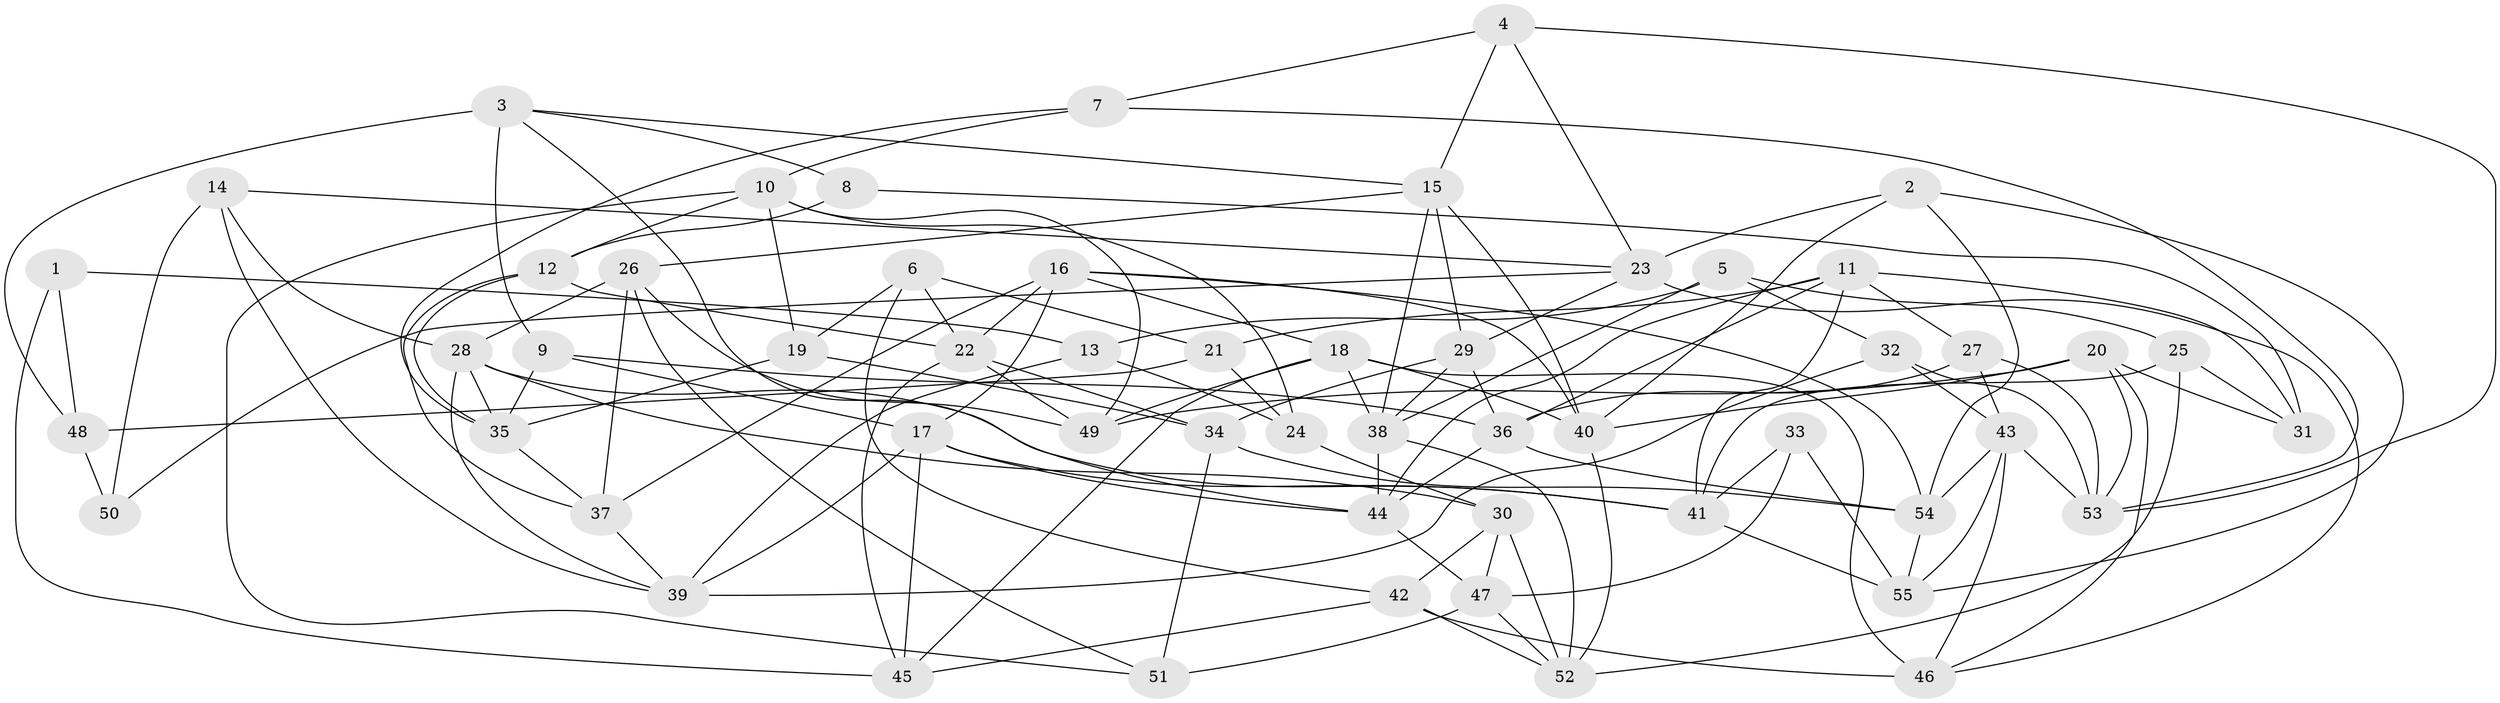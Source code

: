 // original degree distribution, {4: 1.0}
// Generated by graph-tools (version 1.1) at 2025/38/03/04/25 23:38:19]
// undirected, 55 vertices, 135 edges
graph export_dot {
  node [color=gray90,style=filled];
  1;
  2;
  3;
  4;
  5;
  6;
  7;
  8;
  9;
  10;
  11;
  12;
  13;
  14;
  15;
  16;
  17;
  18;
  19;
  20;
  21;
  22;
  23;
  24;
  25;
  26;
  27;
  28;
  29;
  30;
  31;
  32;
  33;
  34;
  35;
  36;
  37;
  38;
  39;
  40;
  41;
  42;
  43;
  44;
  45;
  46;
  47;
  48;
  49;
  50;
  51;
  52;
  53;
  54;
  55;
  1 -- 13 [weight=1.0];
  1 -- 45 [weight=2.0];
  1 -- 48 [weight=1.0];
  2 -- 23 [weight=1.0];
  2 -- 40 [weight=1.0];
  2 -- 54 [weight=1.0];
  2 -- 55 [weight=1.0];
  3 -- 8 [weight=1.0];
  3 -- 9 [weight=1.0];
  3 -- 15 [weight=1.0];
  3 -- 44 [weight=1.0];
  3 -- 48 [weight=2.0];
  4 -- 7 [weight=1.0];
  4 -- 15 [weight=1.0];
  4 -- 23 [weight=1.0];
  4 -- 53 [weight=1.0];
  5 -- 13 [weight=1.0];
  5 -- 25 [weight=1.0];
  5 -- 32 [weight=1.0];
  5 -- 38 [weight=1.0];
  6 -- 19 [weight=1.0];
  6 -- 21 [weight=1.0];
  6 -- 22 [weight=1.0];
  6 -- 42 [weight=1.0];
  7 -- 10 [weight=1.0];
  7 -- 35 [weight=1.0];
  7 -- 53 [weight=1.0];
  8 -- 12 [weight=2.0];
  8 -- 31 [weight=1.0];
  9 -- 17 [weight=1.0];
  9 -- 35 [weight=1.0];
  9 -- 36 [weight=1.0];
  10 -- 12 [weight=1.0];
  10 -- 19 [weight=1.0];
  10 -- 24 [weight=1.0];
  10 -- 49 [weight=1.0];
  10 -- 51 [weight=1.0];
  11 -- 21 [weight=1.0];
  11 -- 27 [weight=1.0];
  11 -- 31 [weight=1.0];
  11 -- 36 [weight=1.0];
  11 -- 41 [weight=1.0];
  11 -- 44 [weight=1.0];
  12 -- 22 [weight=1.0];
  12 -- 35 [weight=1.0];
  12 -- 37 [weight=1.0];
  13 -- 24 [weight=1.0];
  13 -- 39 [weight=1.0];
  14 -- 23 [weight=1.0];
  14 -- 28 [weight=1.0];
  14 -- 39 [weight=1.0];
  14 -- 50 [weight=1.0];
  15 -- 26 [weight=1.0];
  15 -- 29 [weight=1.0];
  15 -- 38 [weight=1.0];
  15 -- 40 [weight=1.0];
  16 -- 17 [weight=1.0];
  16 -- 18 [weight=1.0];
  16 -- 22 [weight=1.0];
  16 -- 37 [weight=1.0];
  16 -- 40 [weight=1.0];
  16 -- 54 [weight=1.0];
  17 -- 39 [weight=1.0];
  17 -- 41 [weight=1.0];
  17 -- 44 [weight=1.0];
  17 -- 45 [weight=1.0];
  18 -- 38 [weight=1.0];
  18 -- 40 [weight=1.0];
  18 -- 45 [weight=1.0];
  18 -- 46 [weight=1.0];
  18 -- 49 [weight=1.0];
  19 -- 34 [weight=1.0];
  19 -- 35 [weight=1.0];
  20 -- 31 [weight=1.0];
  20 -- 40 [weight=1.0];
  20 -- 46 [weight=1.0];
  20 -- 49 [weight=2.0];
  20 -- 53 [weight=1.0];
  21 -- 24 [weight=1.0];
  21 -- 48 [weight=1.0];
  22 -- 34 [weight=1.0];
  22 -- 45 [weight=1.0];
  22 -- 49 [weight=1.0];
  23 -- 29 [weight=1.0];
  23 -- 46 [weight=1.0];
  23 -- 50 [weight=1.0];
  24 -- 30 [weight=1.0];
  25 -- 31 [weight=1.0];
  25 -- 41 [weight=1.0];
  25 -- 52 [weight=1.0];
  26 -- 28 [weight=1.0];
  26 -- 37 [weight=2.0];
  26 -- 49 [weight=1.0];
  26 -- 51 [weight=1.0];
  27 -- 36 [weight=1.0];
  27 -- 43 [weight=1.0];
  27 -- 53 [weight=1.0];
  28 -- 30 [weight=1.0];
  28 -- 35 [weight=1.0];
  28 -- 39 [weight=1.0];
  28 -- 41 [weight=1.0];
  29 -- 34 [weight=2.0];
  29 -- 36 [weight=1.0];
  29 -- 38 [weight=1.0];
  30 -- 42 [weight=1.0];
  30 -- 47 [weight=2.0];
  30 -- 52 [weight=1.0];
  32 -- 39 [weight=1.0];
  32 -- 43 [weight=1.0];
  32 -- 53 [weight=1.0];
  33 -- 41 [weight=1.0];
  33 -- 47 [weight=1.0];
  33 -- 55 [weight=2.0];
  34 -- 51 [weight=1.0];
  34 -- 54 [weight=1.0];
  35 -- 37 [weight=1.0];
  36 -- 44 [weight=1.0];
  36 -- 54 [weight=1.0];
  37 -- 39 [weight=1.0];
  38 -- 44 [weight=1.0];
  38 -- 52 [weight=1.0];
  40 -- 52 [weight=1.0];
  41 -- 55 [weight=1.0];
  42 -- 45 [weight=1.0];
  42 -- 46 [weight=2.0];
  42 -- 52 [weight=1.0];
  43 -- 46 [weight=1.0];
  43 -- 53 [weight=1.0];
  43 -- 54 [weight=1.0];
  43 -- 55 [weight=1.0];
  44 -- 47 [weight=1.0];
  47 -- 51 [weight=1.0];
  47 -- 52 [weight=1.0];
  48 -- 50 [weight=2.0];
  54 -- 55 [weight=1.0];
}
